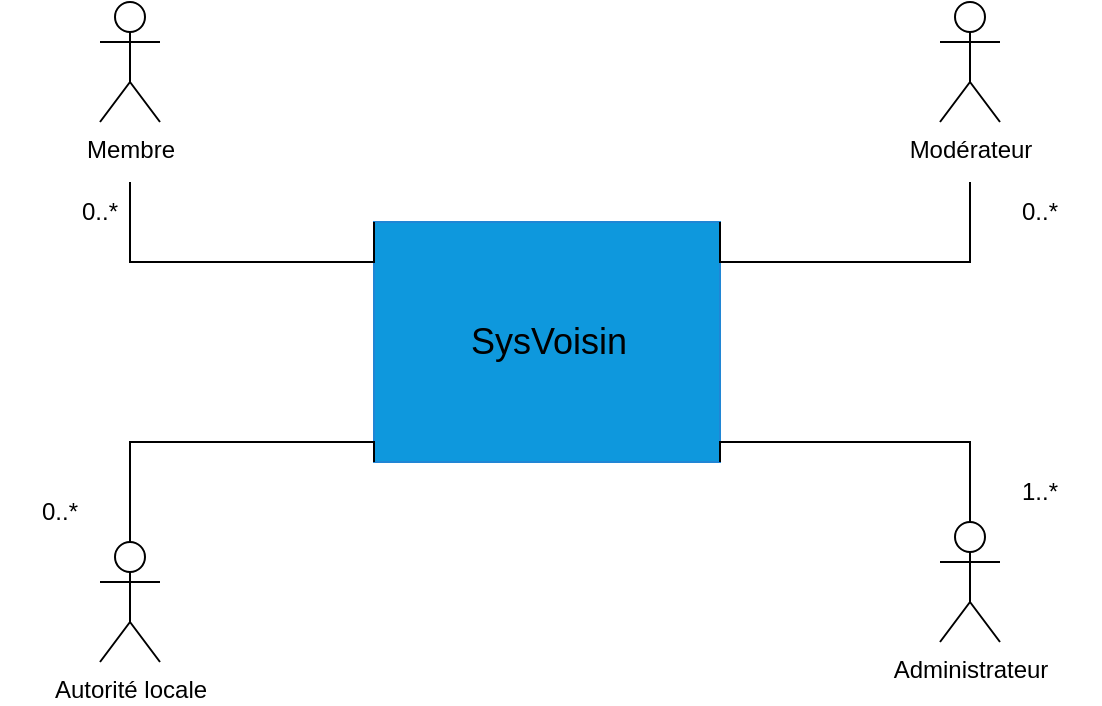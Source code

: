 <mxfile version="20.8.11" type="github">
  <diagram name="Page-1" id="EPA7QNkgQ5BWbIgKDcCm">
    <mxGraphModel dx="747" dy="470" grid="1" gridSize="10" guides="1" tooltips="1" connect="1" arrows="1" fold="1" page="1" pageScale="1" pageWidth="583" pageHeight="827" math="0" shadow="0">
      <root>
        <mxCell id="0" />
        <mxCell id="1" parent="0" />
        <mxCell id="K1FkOT_LR09hc11kKhKq-1" value="&lt;font style=&quot;font-size: 18px;&quot;&gt;SysVoisin&lt;/font&gt;" style="html=1;strokeColor=#2086d5;fillColor=#0e98dd;" vertex="1" parent="1">
          <mxGeometry x="237" y="190" width="173" height="120" as="geometry" />
        </mxCell>
        <mxCell id="K1FkOT_LR09hc11kKhKq-14" style="edgeStyle=orthogonalEdgeStyle;rounded=0;orthogonalLoop=1;jettySize=auto;html=1;entryX=1;entryY=1;entryDx=0;entryDy=0;endArrow=none;endFill=0;" edge="1" parent="1" source="K1FkOT_LR09hc11kKhKq-2" target="K1FkOT_LR09hc11kKhKq-1">
          <mxGeometry relative="1" as="geometry">
            <Array as="points">
              <mxPoint x="535" y="300" />
              <mxPoint x="410" y="300" />
            </Array>
          </mxGeometry>
        </mxCell>
        <mxCell id="K1FkOT_LR09hc11kKhKq-2" value="Administrateur" style="shape=umlActor;verticalLabelPosition=bottom;verticalAlign=top;html=1;" vertex="1" parent="1">
          <mxGeometry x="520" y="340" width="30" height="60" as="geometry" />
        </mxCell>
        <mxCell id="K1FkOT_LR09hc11kKhKq-13" style="edgeStyle=orthogonalEdgeStyle;rounded=0;orthogonalLoop=1;jettySize=auto;html=1;entryX=1;entryY=0;entryDx=0;entryDy=0;endArrow=none;endFill=0;" edge="1" parent="1" target="K1FkOT_LR09hc11kKhKq-1">
          <mxGeometry relative="1" as="geometry">
            <mxPoint x="410" y="180" as="targetPoint" />
            <mxPoint x="535" y="170" as="sourcePoint" />
            <Array as="points">
              <mxPoint x="535" y="210" />
              <mxPoint x="410" y="210" />
            </Array>
          </mxGeometry>
        </mxCell>
        <mxCell id="K1FkOT_LR09hc11kKhKq-3" value="Modérateur" style="shape=umlActor;verticalLabelPosition=bottom;verticalAlign=top;html=1;" vertex="1" parent="1">
          <mxGeometry x="520" y="80" width="30" height="60" as="geometry" />
        </mxCell>
        <mxCell id="K1FkOT_LR09hc11kKhKq-10" style="edgeStyle=orthogonalEdgeStyle;rounded=0;orthogonalLoop=1;jettySize=auto;html=1;entryX=0;entryY=1;entryDx=0;entryDy=0;endArrow=none;endFill=0;" edge="1" parent="1" source="K1FkOT_LR09hc11kKhKq-4" target="K1FkOT_LR09hc11kKhKq-1">
          <mxGeometry relative="1" as="geometry">
            <Array as="points">
              <mxPoint x="115" y="300" />
              <mxPoint x="237" y="300" />
            </Array>
          </mxGeometry>
        </mxCell>
        <mxCell id="K1FkOT_LR09hc11kKhKq-4" value="Autorité locale" style="shape=umlActor;verticalLabelPosition=bottom;verticalAlign=top;html=1;" vertex="1" parent="1">
          <mxGeometry x="100" y="350" width="30" height="60" as="geometry" />
        </mxCell>
        <mxCell id="K1FkOT_LR09hc11kKhKq-11" style="edgeStyle=orthogonalEdgeStyle;rounded=0;orthogonalLoop=1;jettySize=auto;html=1;entryX=0;entryY=0;entryDx=0;entryDy=0;endArrow=none;endFill=0;" edge="1" parent="1" target="K1FkOT_LR09hc11kKhKq-1">
          <mxGeometry relative="1" as="geometry">
            <mxPoint x="115" y="170" as="sourcePoint" />
            <Array as="points">
              <mxPoint x="115" y="210" />
              <mxPoint x="237" y="210" />
            </Array>
          </mxGeometry>
        </mxCell>
        <mxCell id="K1FkOT_LR09hc11kKhKq-5" value="Membre" style="shape=umlActor;verticalLabelPosition=bottom;verticalAlign=top;html=1;" vertex="1" parent="1">
          <mxGeometry x="100" y="80" width="30" height="60" as="geometry" />
        </mxCell>
        <mxCell id="K1FkOT_LR09hc11kKhKq-15" value="1..*" style="text;html=1;strokeColor=none;fillColor=none;align=center;verticalAlign=middle;whiteSpace=wrap;rounded=0;" vertex="1" parent="1">
          <mxGeometry x="540" y="310" width="60" height="30" as="geometry" />
        </mxCell>
        <mxCell id="K1FkOT_LR09hc11kKhKq-16" value="0..*" style="text;html=1;strokeColor=none;fillColor=none;align=center;verticalAlign=middle;whiteSpace=wrap;rounded=0;" vertex="1" parent="1">
          <mxGeometry x="540" y="170" width="60" height="30" as="geometry" />
        </mxCell>
        <mxCell id="K1FkOT_LR09hc11kKhKq-17" value="0..*" style="text;html=1;strokeColor=none;fillColor=none;align=center;verticalAlign=middle;whiteSpace=wrap;rounded=0;" vertex="1" parent="1">
          <mxGeometry x="50" y="320" width="60" height="30" as="geometry" />
        </mxCell>
        <mxCell id="K1FkOT_LR09hc11kKhKq-18" value="0..*" style="text;html=1;strokeColor=none;fillColor=none;align=center;verticalAlign=middle;whiteSpace=wrap;rounded=0;" vertex="1" parent="1">
          <mxGeometry x="80" y="170" width="40" height="30" as="geometry" />
        </mxCell>
      </root>
    </mxGraphModel>
  </diagram>
</mxfile>
